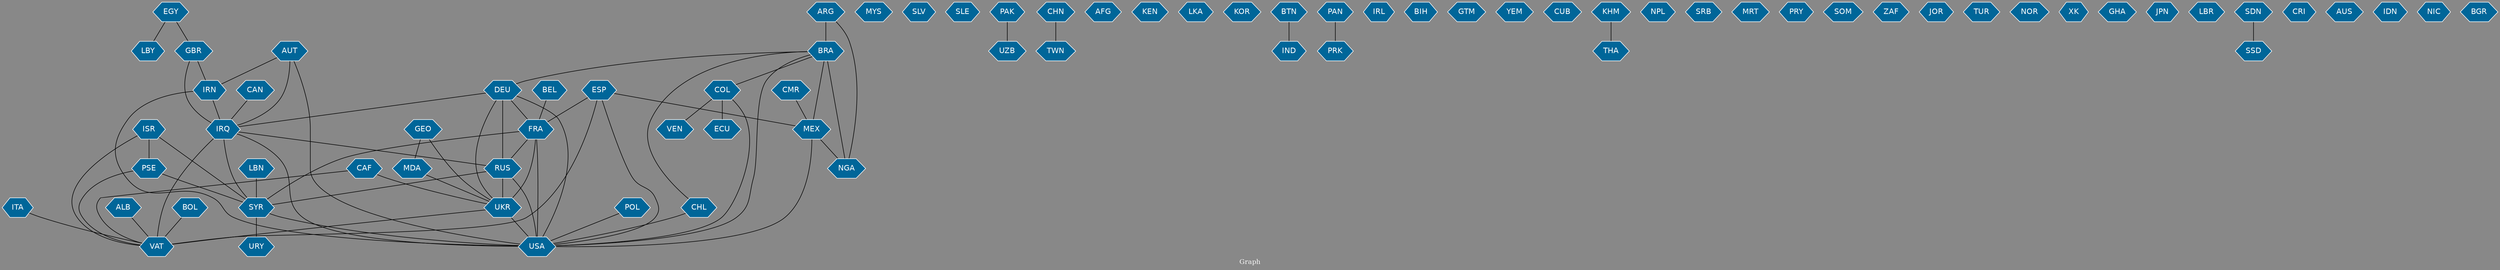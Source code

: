 // Countries together in item graph
graph {
	graph [bgcolor="#888888" fontcolor=white fontsize=12 label="Graph" outputorder=edgesfirst overlap=prism]
	node [color=white fillcolor="#006699" fontcolor=white fontname=Helvetica shape=hexagon style=filled]
	edge [arrowhead=open color=black fontcolor=white fontname=Courier fontsize=12]
		USA [label=USA]
		ESP [label=ESP]
		RUS [label=RUS]
		FRA [label=FRA]
		MYS [label=MYS]
		SLV [label=SLV]
		IRQ [label=IRQ]
		UKR [label=UKR]
		SYR [label=SYR]
		BRA [label=BRA]
		CHL [label=CHL]
		SLE [label=SLE]
		PAK [label=PAK]
		VEN [label=VEN]
		CHN [label=CHN]
		MEX [label=MEX]
		EGY [label=EGY]
		COL [label=COL]
		AFG [label=AFG]
		ECU [label=ECU]
		KEN [label=KEN]
		DEU [label=DEU]
		BEL [label=BEL]
		LKA [label=LKA]
		NGA [label=NGA]
		ARG [label=ARG]
		KOR [label=KOR]
		VAT [label=VAT]
		CAF [label=CAF]
		IND [label=IND]
		IRN [label=IRN]
		GBR [label=GBR]
		PRK [label=PRK]
		ISR [label=ISR]
		ALB [label=ALB]
		URY [label=URY]
		PSE [label=PSE]
		BOL [label=BOL]
		LBY [label=LBY]
		IRL [label=IRL]
		BIH [label=BIH]
		LBN [label=LBN]
		GTM [label=GTM]
		ITA [label=ITA]
		YEM [label=YEM]
		CUB [label=CUB]
		THA [label=THA]
		NPL [label=NPL]
		SRB [label=SRB]
		MRT [label=MRT]
		PRY [label=PRY]
		SOM [label=SOM]
		BTN [label=BTN]
		UZB [label=UZB]
		ZAF [label=ZAF]
		JOR [label=JOR]
		PAN [label=PAN]
		AUT [label=AUT]
		CMR [label=CMR]
		KHM [label=KHM]
		TUR [label=TUR]
		POL [label=POL]
		NOR [label=NOR]
		XK [label=XK]
		TWN [label=TWN]
		GHA [label=GHA]
		JPN [label=JPN]
		LBR [label=LBR]
		SSD [label=SSD]
		SDN [label=SDN]
		CRI [label=CRI]
		MDA [label=MDA]
		GEO [label=GEO]
		AUS [label=AUS]
		CAN [label=CAN]
		IDN [label=IDN]
		NIC [label=NIC]
		BGR [label=BGR]
			FRA -- USA [weight=2]
			COL -- ECU [weight=1]
			CMR -- MEX [weight=3]
			PAK -- UZB [weight=1]
			ISR -- PSE [weight=7]
			CAF -- VAT [weight=1]
			DEU -- RUS [weight=2]
			SYR -- USA [weight=2]
			GBR -- IRN [weight=1]
			IRQ -- VAT [weight=2]
			BRA -- MEX [weight=4]
			CHL -- USA [weight=2]
			GEO -- UKR [weight=1]
			AUT -- IRQ [weight=1]
			IRN -- IRQ [weight=4]
			CAF -- UKR [weight=1]
			BRA -- NGA [weight=1]
			DEU -- FRA [weight=2]
			IRQ -- USA [weight=6]
			ESP -- FRA [weight=2]
			PSE -- SYR [weight=1]
			ISR -- SYR [weight=3]
			ARG -- BRA [weight=2]
			RUS -- SYR [weight=1]
			GEO -- MDA [weight=1]
			PAN -- PRK [weight=1]
			CHN -- TWN [weight=1]
			ESP -- VAT [weight=2]
			BRA -- COL [weight=1]
			KHM -- THA [weight=1]
			BTN -- IND [weight=1]
			DEU -- UKR [weight=1]
			ISR -- VAT [weight=1]
			COL -- VEN [weight=1]
			DEU -- IRQ [weight=1]
			IRQ -- RUS [weight=1]
			FRA -- SYR [weight=1]
			BRA -- USA [weight=1]
			MEX -- USA [weight=2]
			ARG -- NGA [weight=1]
			PSE -- VAT [weight=1]
			BRA -- CHL [weight=1]
			ITA -- VAT [weight=1]
			RUS -- USA [weight=7]
			EGY -- GBR [weight=1]
			LBN -- SYR [weight=1]
			UKR -- USA [weight=5]
			RUS -- UKR [weight=37]
			BEL -- FRA [weight=1]
			IRQ -- SYR [weight=4]
			FRA -- RUS [weight=4]
			IRN -- USA [weight=1]
			UKR -- VAT [weight=1]
			MEX -- NGA [weight=1]
			SDN -- SSD [weight=1]
			MDA -- UKR [weight=1]
			COL -- USA [weight=1]
			DEU -- USA [weight=1]
			AUT -- USA [weight=1]
			CAN -- IRQ [weight=1]
			AUT -- IRN [weight=1]
			EGY -- LBY [weight=1]
			ESP -- USA [weight=1]
			BOL -- VAT [weight=1]
			FRA -- UKR [weight=1]
			POL -- USA [weight=1]
			GBR -- IRQ [weight=1]
			SYR -- URY [weight=1]
			ESP -- MEX [weight=1]
			BRA -- DEU [weight=1]
			ALB -- VAT [weight=1]
}